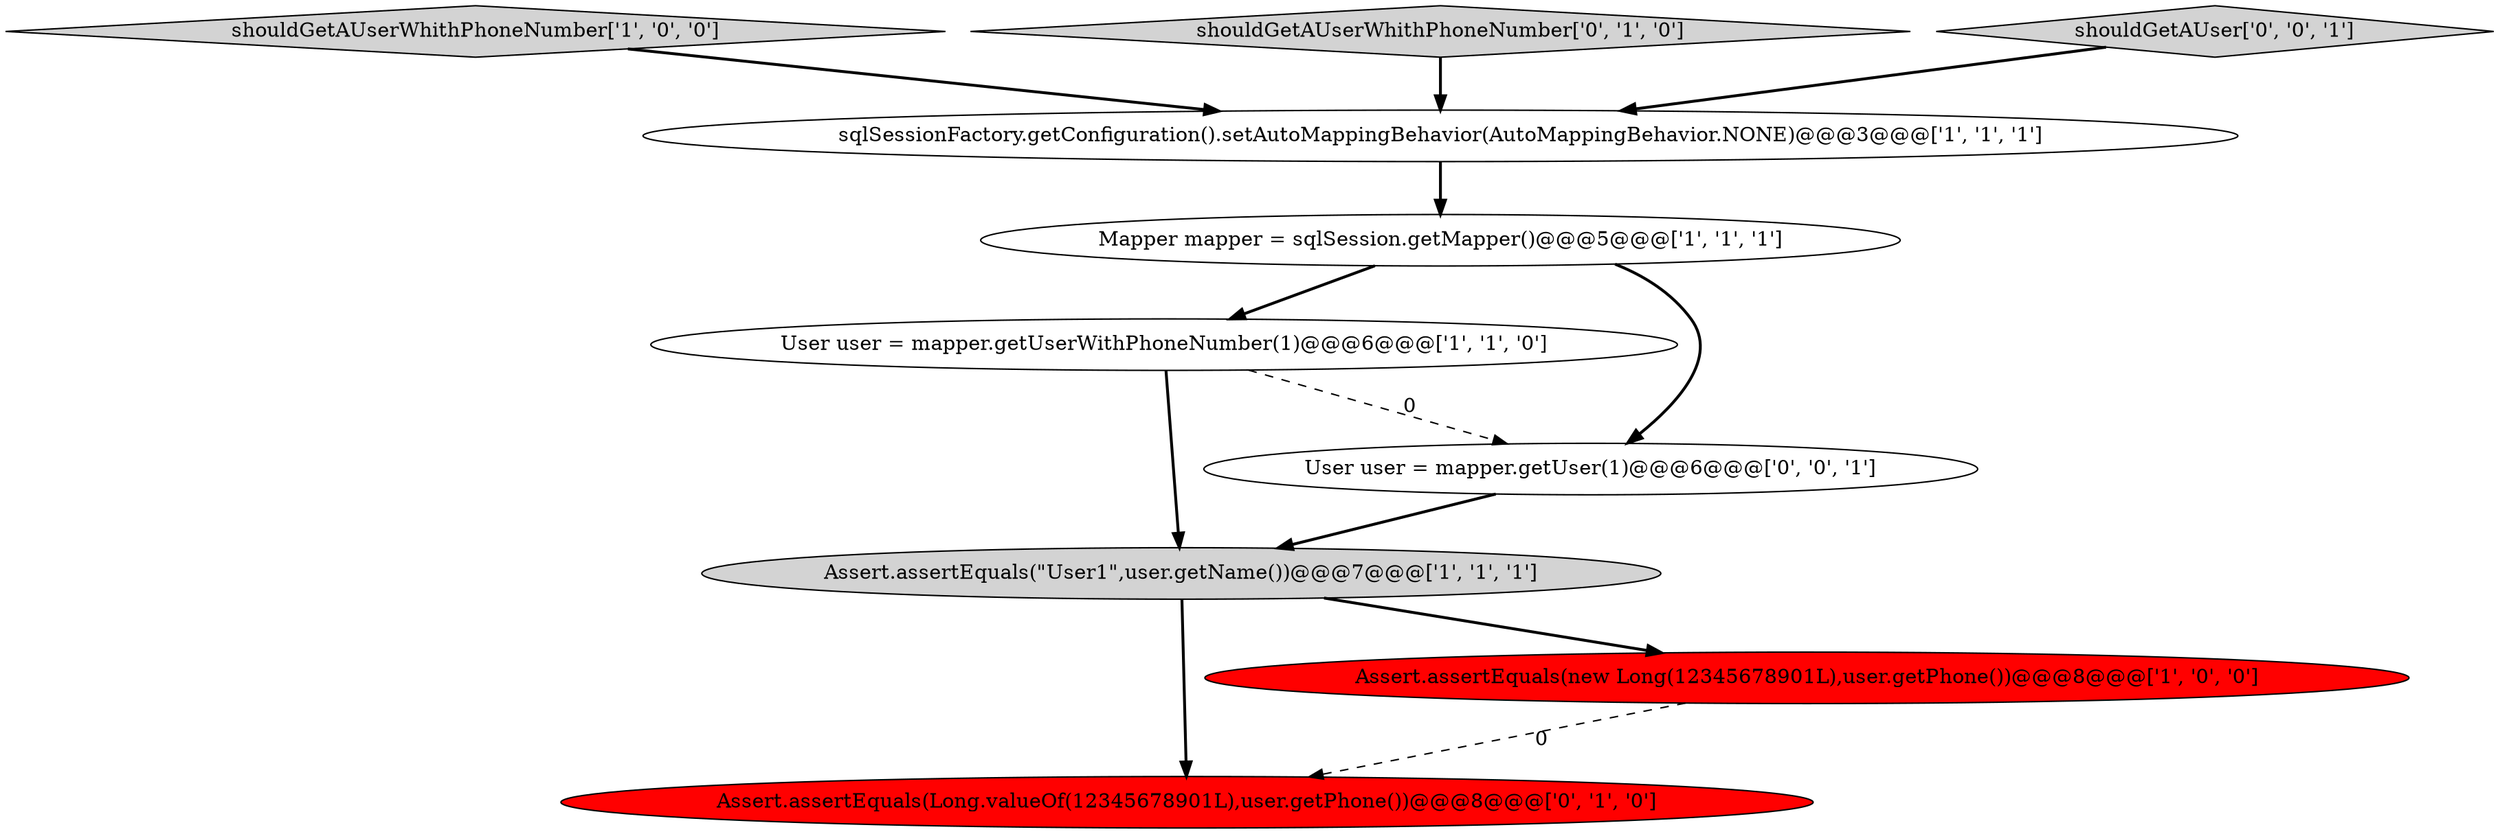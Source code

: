digraph {
3 [style = filled, label = "Assert.assertEquals(\"User1\",user.getName())@@@7@@@['1', '1', '1']", fillcolor = lightgray, shape = ellipse image = "AAA0AAABBB1BBB"];
2 [style = filled, label = "Mapper mapper = sqlSession.getMapper()@@@5@@@['1', '1', '1']", fillcolor = white, shape = ellipse image = "AAA0AAABBB1BBB"];
0 [style = filled, label = "shouldGetAUserWhithPhoneNumber['1', '0', '0']", fillcolor = lightgray, shape = diamond image = "AAA0AAABBB1BBB"];
6 [style = filled, label = "shouldGetAUserWhithPhoneNumber['0', '1', '0']", fillcolor = lightgray, shape = diamond image = "AAA0AAABBB2BBB"];
1 [style = filled, label = "User user = mapper.getUserWithPhoneNumber(1)@@@6@@@['1', '1', '0']", fillcolor = white, shape = ellipse image = "AAA0AAABBB1BBB"];
8 [style = filled, label = "User user = mapper.getUser(1)@@@6@@@['0', '0', '1']", fillcolor = white, shape = ellipse image = "AAA0AAABBB3BBB"];
9 [style = filled, label = "shouldGetAUser['0', '0', '1']", fillcolor = lightgray, shape = diamond image = "AAA0AAABBB3BBB"];
4 [style = filled, label = "sqlSessionFactory.getConfiguration().setAutoMappingBehavior(AutoMappingBehavior.NONE)@@@3@@@['1', '1', '1']", fillcolor = white, shape = ellipse image = "AAA0AAABBB1BBB"];
7 [style = filled, label = "Assert.assertEquals(Long.valueOf(12345678901L),user.getPhone())@@@8@@@['0', '1', '0']", fillcolor = red, shape = ellipse image = "AAA1AAABBB2BBB"];
5 [style = filled, label = "Assert.assertEquals(new Long(12345678901L),user.getPhone())@@@8@@@['1', '0', '0']", fillcolor = red, shape = ellipse image = "AAA1AAABBB1BBB"];
1->3 [style = bold, label=""];
6->4 [style = bold, label=""];
1->8 [style = dashed, label="0"];
3->5 [style = bold, label=""];
4->2 [style = bold, label=""];
5->7 [style = dashed, label="0"];
3->7 [style = bold, label=""];
0->4 [style = bold, label=""];
2->1 [style = bold, label=""];
9->4 [style = bold, label=""];
2->8 [style = bold, label=""];
8->3 [style = bold, label=""];
}
